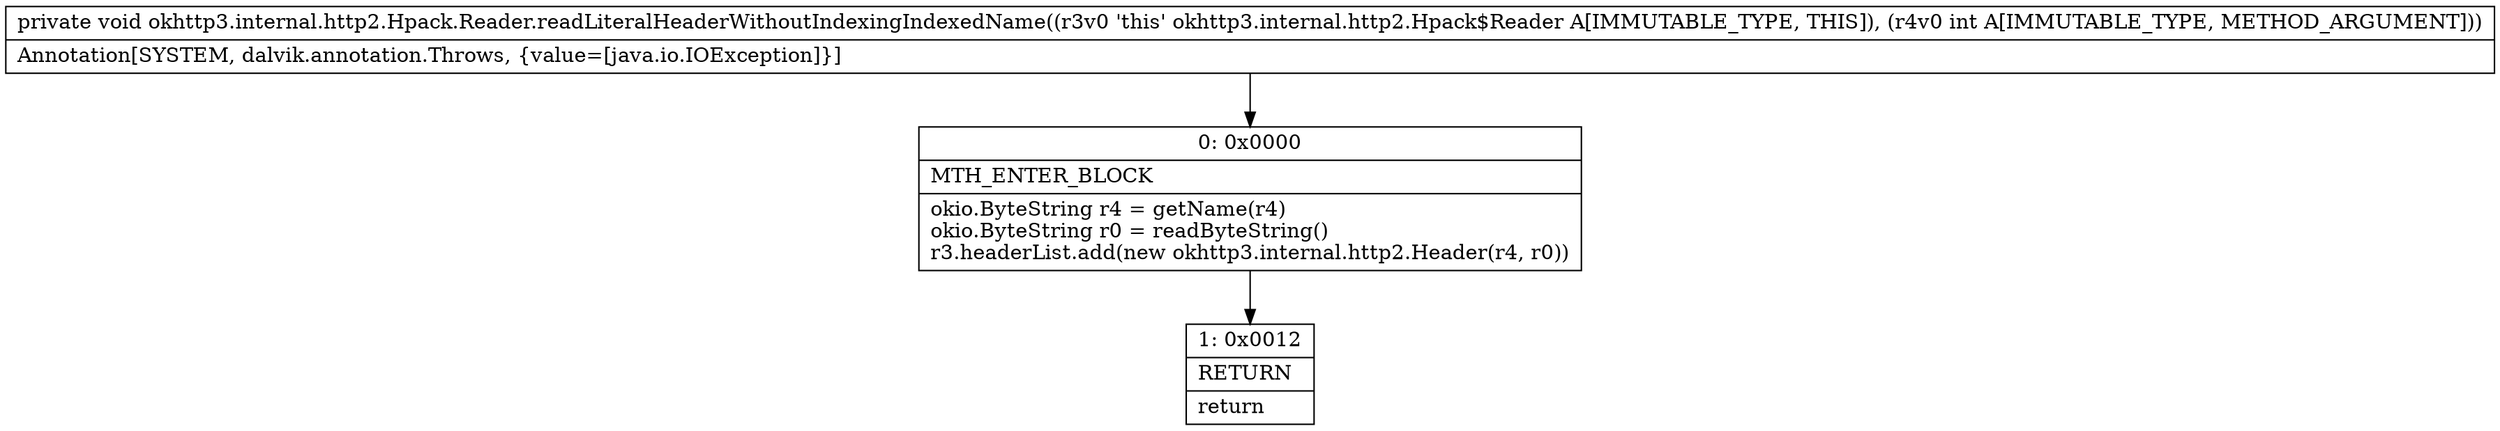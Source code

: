 digraph "CFG forokhttp3.internal.http2.Hpack.Reader.readLiteralHeaderWithoutIndexingIndexedName(I)V" {
Node_0 [shape=record,label="{0\:\ 0x0000|MTH_ENTER_BLOCK\l|okio.ByteString r4 = getName(r4)\lokio.ByteString r0 = readByteString()\lr3.headerList.add(new okhttp3.internal.http2.Header(r4, r0))\l}"];
Node_1 [shape=record,label="{1\:\ 0x0012|RETURN\l|return\l}"];
MethodNode[shape=record,label="{private void okhttp3.internal.http2.Hpack.Reader.readLiteralHeaderWithoutIndexingIndexedName((r3v0 'this' okhttp3.internal.http2.Hpack$Reader A[IMMUTABLE_TYPE, THIS]), (r4v0 int A[IMMUTABLE_TYPE, METHOD_ARGUMENT]))  | Annotation[SYSTEM, dalvik.annotation.Throws, \{value=[java.io.IOException]\}]\l}"];
MethodNode -> Node_0;
Node_0 -> Node_1;
}

